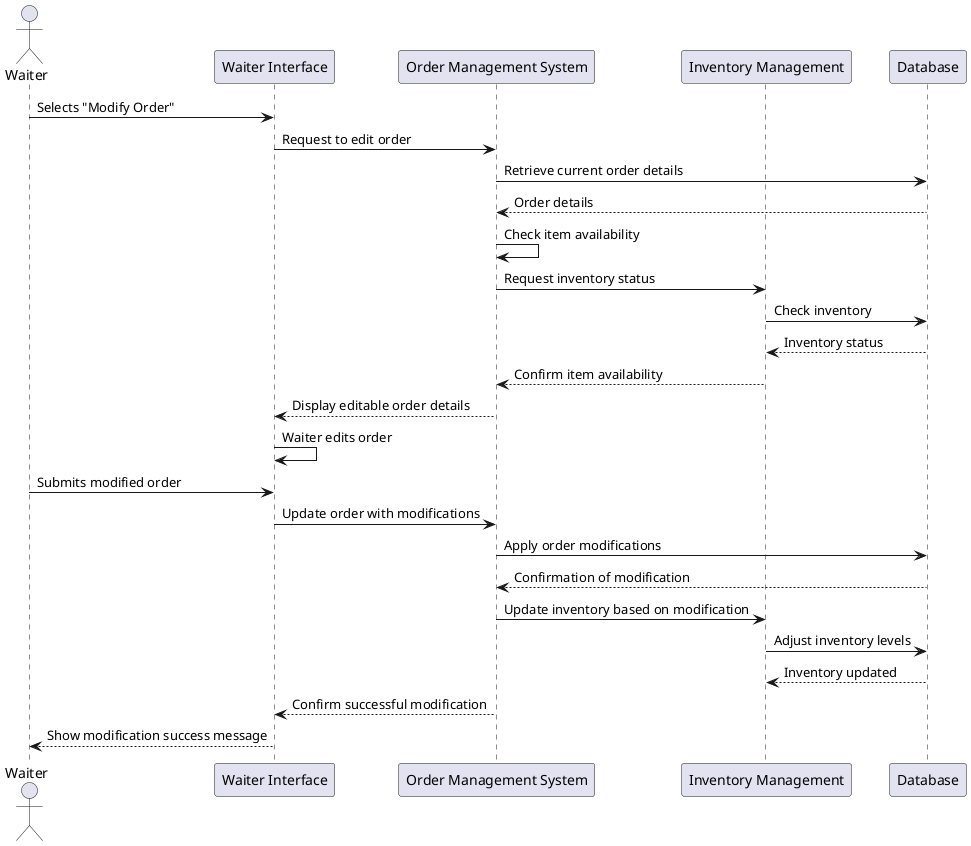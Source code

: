 @startuml
actor Waiter
participant "Waiter Interface" as WI
participant "Order Management System" as OMS
participant "Inventory Management" as IM
participant "Database" as DB

Waiter -> WI: Selects "Modify Order"
WI -> OMS: Request to edit order
OMS -> DB: Retrieve current order details
DB --> OMS: Order details
OMS -> OMS: Check item availability
OMS -> IM: Request inventory status
IM -> DB: Check inventory
DB --> IM: Inventory status
IM --> OMS: Confirm item availability
OMS --> WI: Display editable order details
WI -> WI: Waiter edits order
Waiter -> WI: Submits modified order
WI -> OMS: Update order with modifications
OMS -> DB: Apply order modifications
DB --> OMS: Confirmation of modification
OMS -> IM: Update inventory based on modification
IM -> DB: Adjust inventory levels
DB --> IM: Inventory updated
OMS --> WI: Confirm successful modification
WI --> Waiter: Show modification success message

@enduml